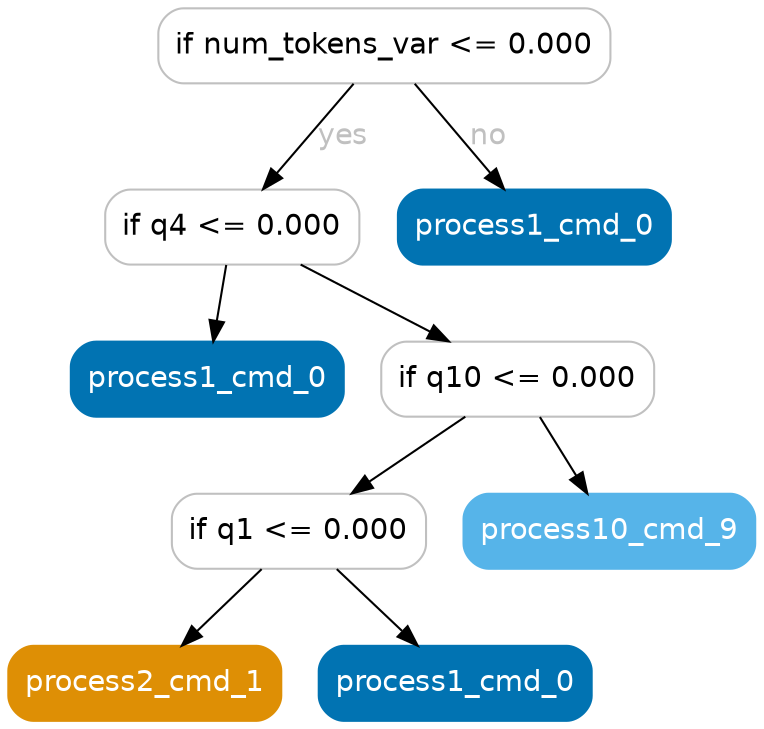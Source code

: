 digraph Tree {
	graph [bb="0,0,358.5,342"];
	node [color=gray,
		fillcolor=white,
		fontname=helvetica,
		label="\N",
		shape=box,
		style="filled, rounded"
	];
	edge [fontname=helvetica];
	0	[height=0.5,
		label="if num_tokens_var <= 0.000",
		pos="180.5,324",
		width=3.0139];
	1	[height=0.5,
		label="if q4 <= 0.000",
		pos="107.5,237",
		width=1.6944];
	0 -> 1	[fontcolor=gray,
		label=yes,
		lp="161,280.5",
		pos="e,122.25,255.18 165.73,305.8 155.14,293.47 140.72,276.68 128.88,262.89"];
	8	[color="#0173b2",
		fillcolor="#0173b2",
		fontcolor=white,
		height=0.5,
		label=process1_cmd_0,
		pos="252.5,237",
		width=1.8194];
	0 -> 8	[fontcolor=gray,
		label=no,
		lp="230.5,280.5",
		pos="e,237.95,255.18 195.07,305.8 205.51,293.47 219.74,276.68 231.42,262.89"];
	2	[color="#0173b2",
		fillcolor="#0173b2",
		fontcolor=white,
		height=0.5,
		label=process1_cmd_0,
		pos="95.5,164",
		width=1.8194];
	1 -> 2	[fontcolor=gray,
		pos="e,98.378,182.03 104.6,218.81 103.24,210.79 101.59,201.05 100.08,192.07"];
	3	[height=0.5,
		label="if q10 <= 0.000",
		pos="244.5,164",
		width=1.8194];
	1 -> 3	[fontcolor=gray,
		pos="e,211.48,182.11 140.31,218.99 158.99,209.32 182.57,197.1 202.57,186.73"];
	4	[height=0.5,
		label="if q1 <= 0.000",
		pos="139.5,91",
		width=1.6944];
	3 -> 4	[fontcolor=gray,
		pos="e,164.81,109.11 219.35,145.99 205.55,136.67 188.26,124.97 173.3,114.86"];
	7	[color="#56b4e9",
		fillcolor="#56b4e9",
		fontcolor=white,
		height=0.5,
		label=process10_cmd_9,
		pos="288.5,91",
		width=1.9444];
	3 -> 7	[fontcolor=gray,
		pos="e,277.95,109.03 255.15,145.81 260.39,137.35 266.82,126.98 272.63,117.61"];
	5	[color="#de8f05",
		fillcolor="#de8f05",
		fontcolor=white,
		height=0.5,
		label=process2_cmd_1,
		pos="65.5,18",
		width=1.8194];
	4 -> 5	[fontcolor=gray,
		pos="e,83.248,36.029 121.59,72.813 112.32,63.917 100.84,52.909 90.693,43.172"];
	6	[color="#0173b2",
		fillcolor="#0173b2",
		fontcolor=white,
		height=0.5,
		label=process1_cmd_0,
		pos="214.5,18",
		width=1.8194];
	4 -> 6	[fontcolor=gray,
		pos="e,196.51,36.029 157.66,72.813 167.05,63.917 178.68,52.909 188.97,43.172"];
}
